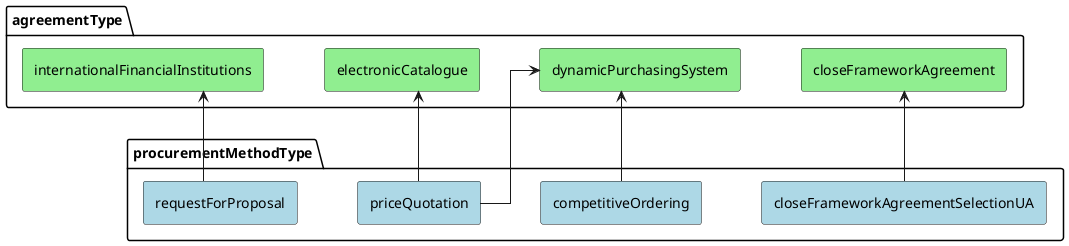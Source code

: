 @startuml tender_agreement_relations

' ===== Settings =====

skinparam linetype ortho
skinparam nodesep 60
skinparam ranksep 90
skinparam padding 2
skinparam defaultTextAlignment center

' ===== Palette =====

!define LIGHT_BLUE #ADD8E6
!define LIGHT_GREEN #90EE90

' ===== Components =====

' Agreement Types
package "agreementType" as agreementType {
    rectangle "closeFrameworkAgreement" as agreementType_closeFrameworkAgreement LIGHT_GREEN
    rectangle "dynamicPurchasingSystem" as agreementType_dynamicPurchasingSystem LIGHT_GREEN
    rectangle "electronicCatalogue" as agreementType_electronicCatalogue LIGHT_GREEN
    rectangle "internationalFinancialInstitutions" as agreementType_internationalFinancialInstitutions LIGHT_GREEN
}

' Procurement Method Types
package "procurementMethodType" as procurementMethodType {
    rectangle "closeFrameworkAgreementSelectionUA" as procurementMethodType_closeFrameworkAgreementSelectionUA LIGHT_BLUE
    rectangle "priceQuotation" as procurementMethodType_priceQuotation LIGHT_BLUE
    rectangle "competitiveOrdering" as procurementMethodType_competitiveOrdering LIGHT_BLUE
    rectangle "requestForProposal" as procurementMethodType_requestForProposal LIGHT_BLUE
}

' ===== Connections =====

agreementType_closeFrameworkAgreement <-- procurementMethodType_closeFrameworkAgreementSelectionUA
agreementType_dynamicPurchasingSystem <-- procurementMethodType_competitiveOrdering
agreementType_dynamicPurchasingSystem <-- procurementMethodType_priceQuotation
agreementType_electronicCatalogue <-- procurementMethodType_priceQuotation
agreementType_internationalFinancialInstitutions <-- procurementMethodType_requestForProposal

@enduml